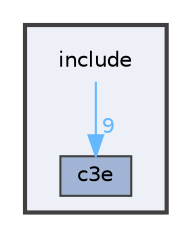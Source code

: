 digraph "include"
{
 // LATEX_PDF_SIZE
  bgcolor="transparent";
  edge [fontname=Helvetica,fontsize=10,labelfontname=Helvetica,labelfontsize=10];
  node [fontname=Helvetica,fontsize=10,shape=box,height=0.2,width=0.4];
  compound=true
  subgraph clusterdir_d44c64559bbebec7f509842c48db8b23 {
    graph [ bgcolor="#edf0f7", pencolor="grey25", label="", fontname=Helvetica,fontsize=10 style="filled,bold", URL="dir_d44c64559bbebec7f509842c48db8b23.html",tooltip=""]
    dir_d44c64559bbebec7f509842c48db8b23 [shape=plaintext, label="include"];
  dir_464e5f05530434acb59173749fbb85a9 [label="c3e", fillcolor="#a2b4d6", color="grey25", style="filled", URL="dir_464e5f05530434acb59173749fbb85a9.html",tooltip=""];
  }
  dir_d44c64559bbebec7f509842c48db8b23->dir_464e5f05530434acb59173749fbb85a9 [headlabel="9", labeldistance=1.5 headhref="dir_000002_000001.html" href="dir_000002_000001.html" color="steelblue1" fontcolor="steelblue1"];
}

